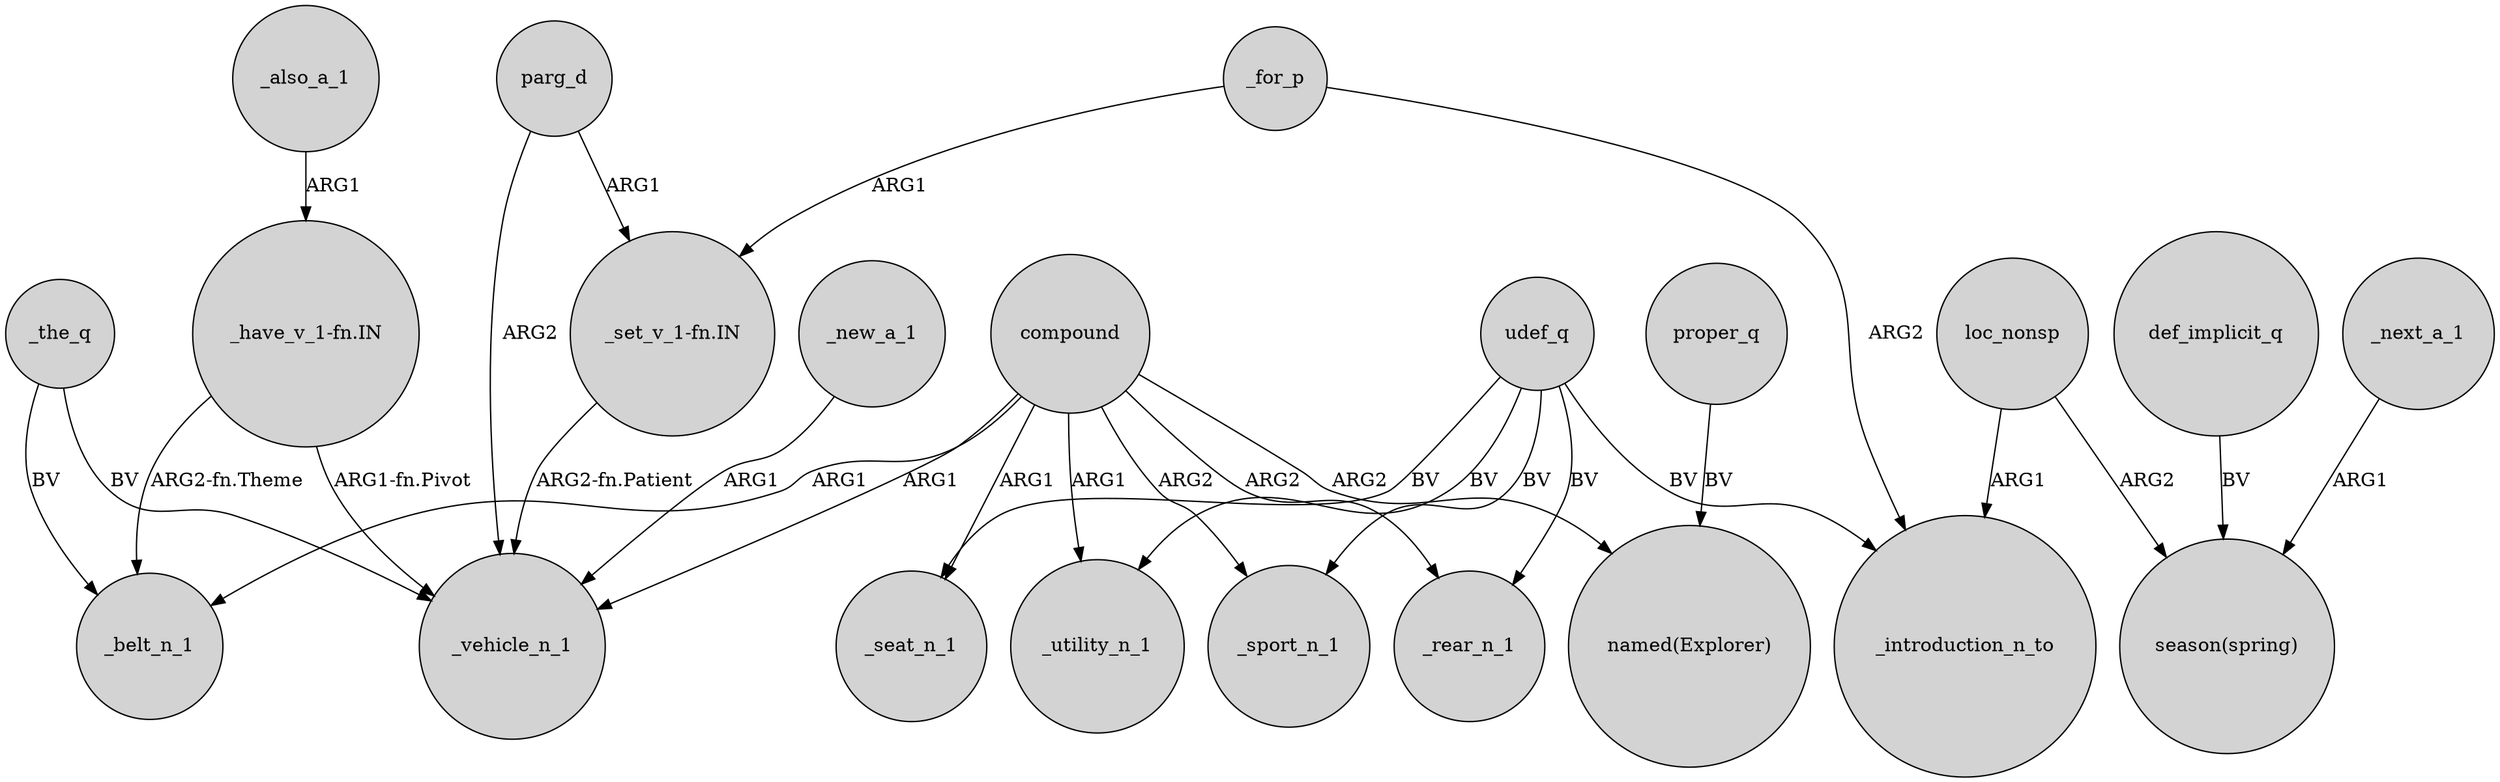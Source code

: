 digraph {
	node [shape=circle style=filled]
	_new_a_1 -> _vehicle_n_1 [label=ARG1]
	udef_q -> _rear_n_1 [label=BV]
	loc_nonsp -> "season(spring)" [label=ARG2]
	compound -> "named(Explorer)" [label=ARG2]
	udef_q -> _utility_n_1 [label=BV]
	udef_q -> _sport_n_1 [label=BV]
	compound -> _seat_n_1 [label=ARG1]
	compound -> _vehicle_n_1 [label=ARG1]
	compound -> _rear_n_1 [label=ARG2]
	proper_q -> "named(Explorer)" [label=BV]
	"_have_v_1-fn.IN" -> _belt_n_1 [label="ARG2-fn.Theme"]
	_for_p -> "_set_v_1-fn.IN" [label=ARG1]
	_the_q -> _vehicle_n_1 [label=BV]
	parg_d -> _vehicle_n_1 [label=ARG2]
	_also_a_1 -> "_have_v_1-fn.IN" [label=ARG1]
	_for_p -> _introduction_n_to [label=ARG2]
	compound -> _belt_n_1 [label=ARG1]
	"_set_v_1-fn.IN" -> _vehicle_n_1 [label="ARG2-fn.Patient"]
	"_have_v_1-fn.IN" -> _vehicle_n_1 [label="ARG1-fn.Pivot"]
	def_implicit_q -> "season(spring)" [label=BV]
	udef_q -> _seat_n_1 [label=BV]
	compound -> _utility_n_1 [label=ARG1]
	_the_q -> _belt_n_1 [label=BV]
	_next_a_1 -> "season(spring)" [label=ARG1]
	parg_d -> "_set_v_1-fn.IN" [label=ARG1]
	compound -> _sport_n_1 [label=ARG2]
	udef_q -> _introduction_n_to [label=BV]
	loc_nonsp -> _introduction_n_to [label=ARG1]
}
